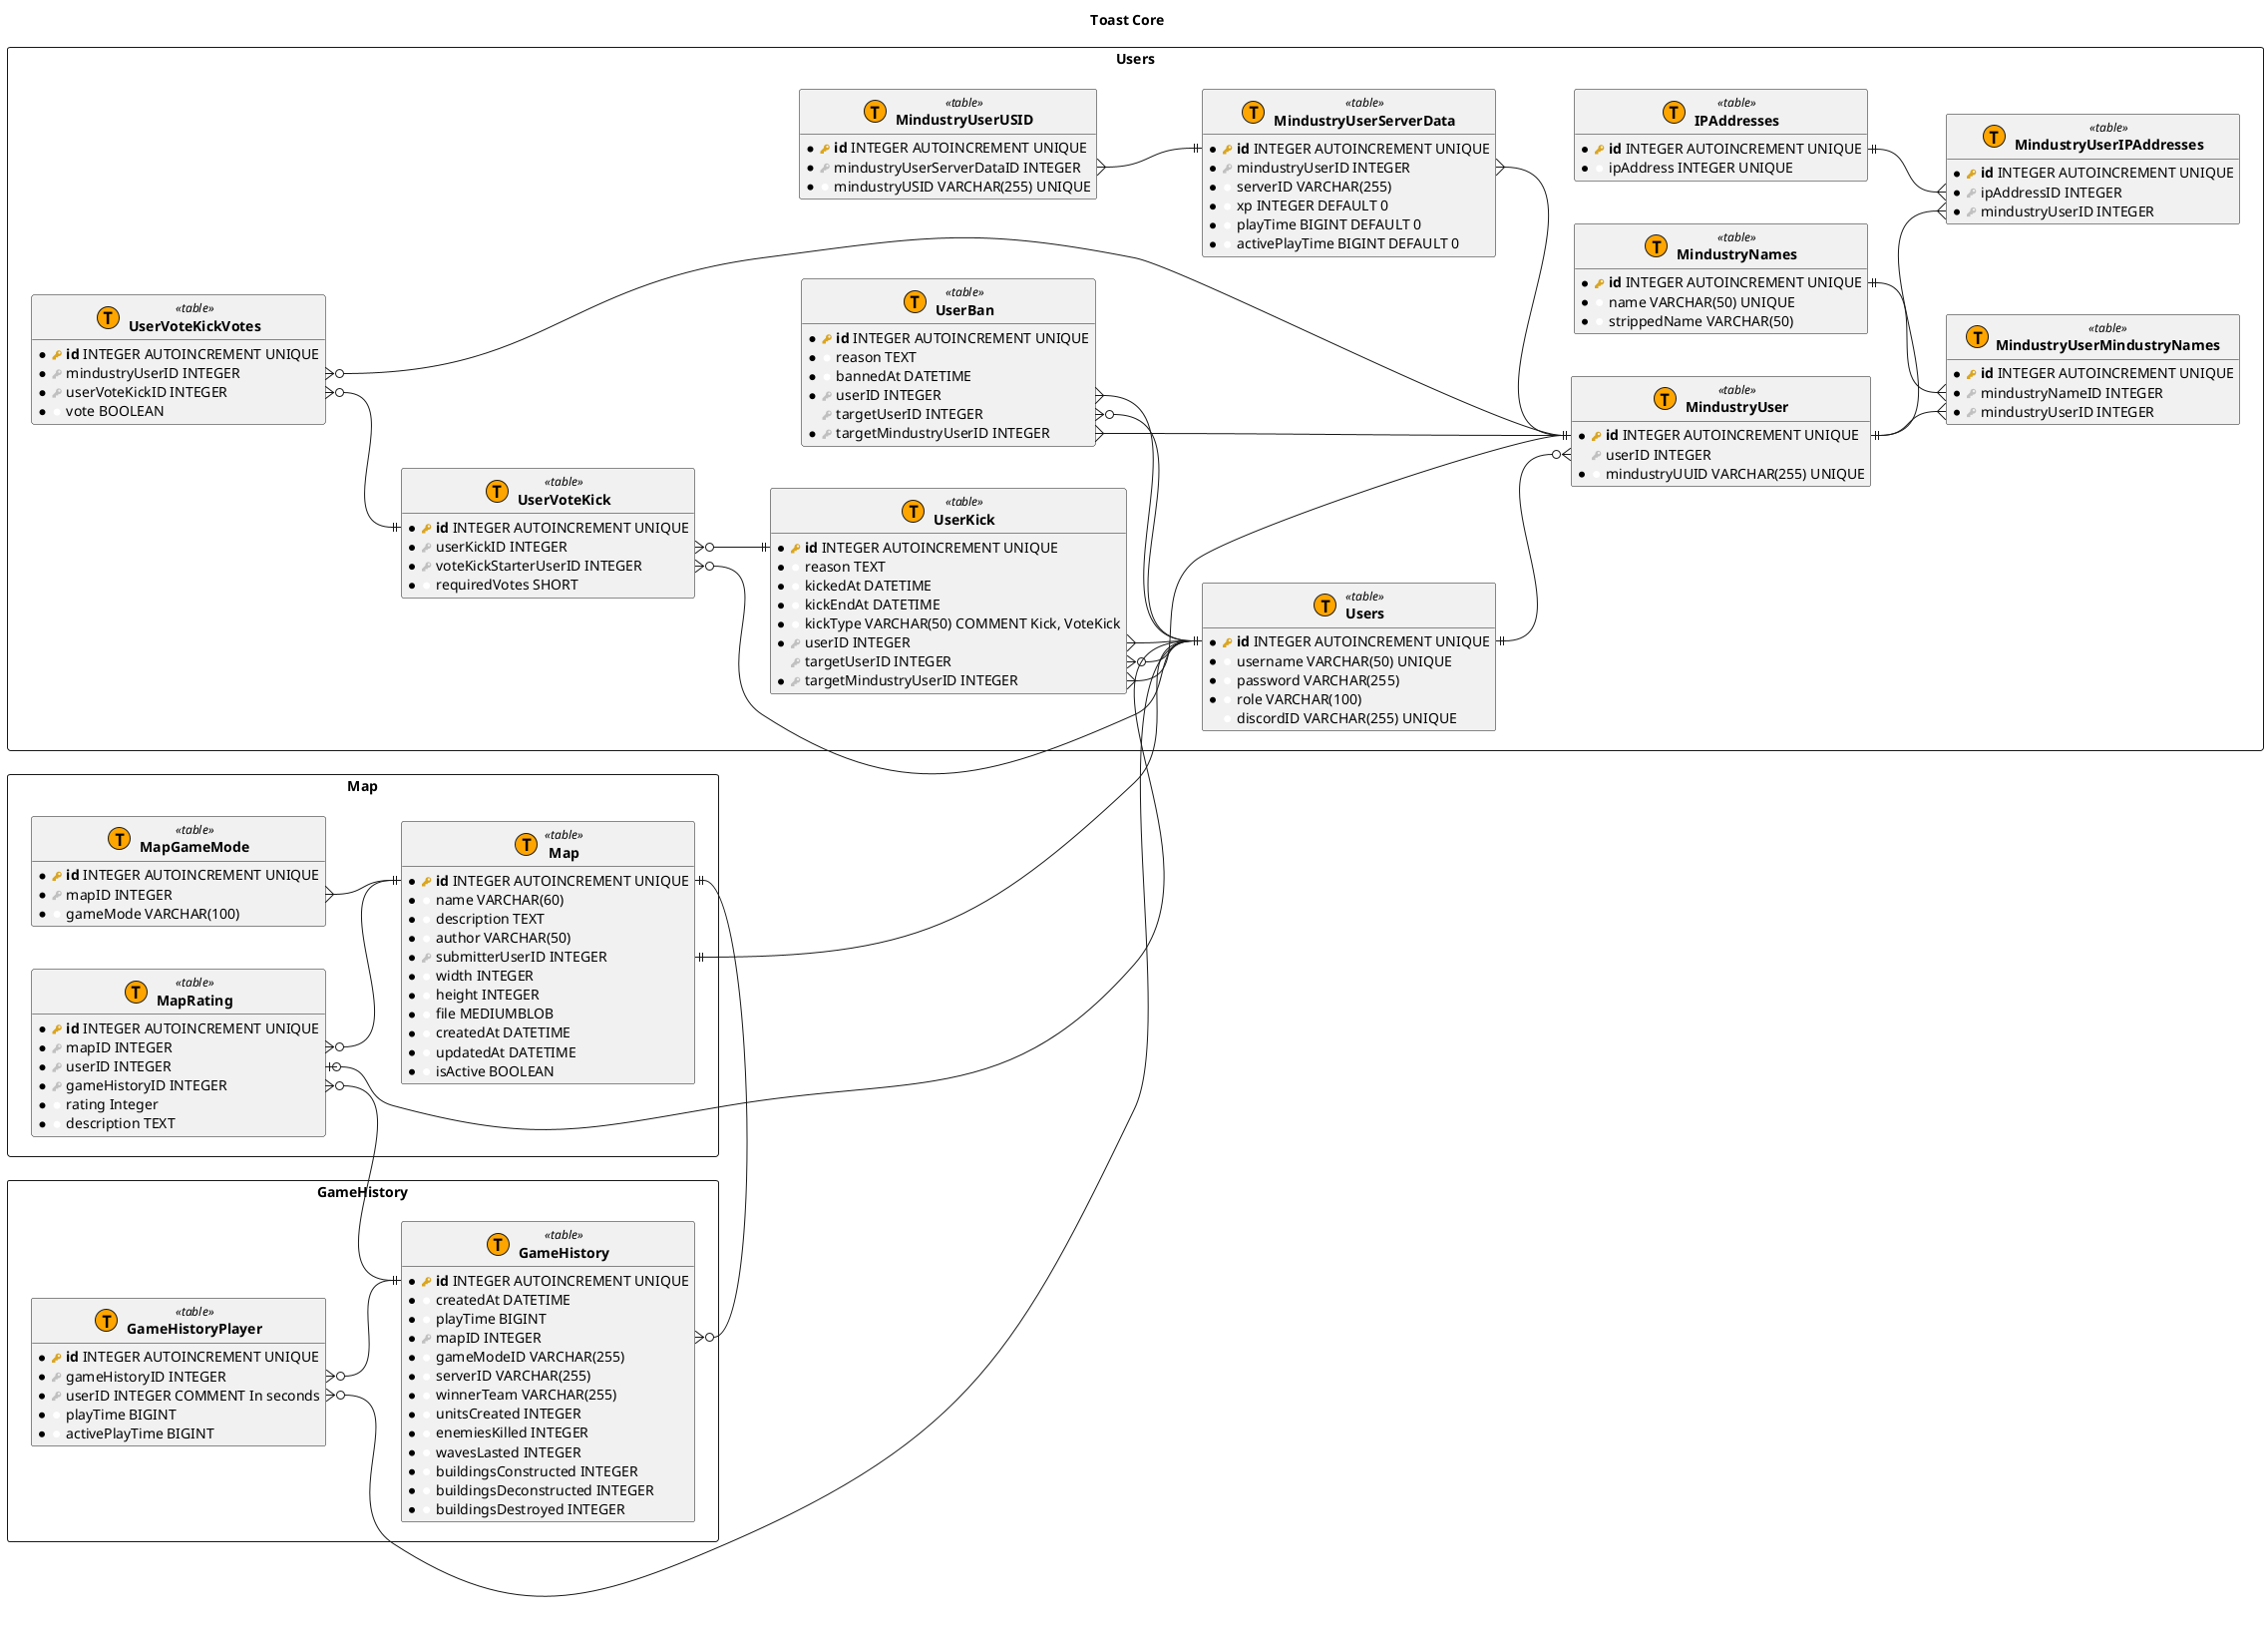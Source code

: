 @startuml

hide empty methods

!procedure $schema($name)
package "$name" as $name <<Rectangle>>
!endprocedure

!procedure $table($name)
entity "<b>$name</b>" as $name << (T, Orange) table >>
!endprocedure

!procedure $view($name)
entity "<b>$name</b>" as $name << (V, Aquamarine) view >>
!endprocedure

!procedure $pk($name)
<color:#GoldenRod><&key></color> <b>$name</b>
!endprocedure

!procedure $fk($name)
<color:#Silver><&key></color> $name
!endprocedure

!procedure $column($name)
{field} <color:#White><&media-record></color> $name
!endprocedure

title "Toast Core"

left to right direction

$schema("Users") {
    $table("Users") {
        * $pk("id") INTEGER AUTOINCREMENT UNIQUE
        * $column("username") VARCHAR(50) UNIQUE
        * $column("password") VARCHAR(255)
        * $column("role") VARCHAR(100)
          $column("discordID") VARCHAR(255) UNIQUE
    }

    $table("MindustryUserServerData") {
        * $pk("id") INTEGER AUTOINCREMENT UNIQUE
        * $fk("mindustryUserID") INTEGER
        * $column("serverID") VARCHAR(255)
        * $column("xp") INTEGER DEFAULT 0
        * $column("playTime") BIGINT DEFAULT 0
        * $column("activePlayTime") BIGINT DEFAULT 0
    }

    $table("MindustryUser") {
        * $pk("id") INTEGER AUTOINCREMENT UNIQUE
          $fk("userID") INTEGER
        * $column("mindustryUUID") VARCHAR(255) UNIQUE
    }

    $table("MindustryUserUSID") {
        * $pk("id") INTEGER AUTOINCREMENT UNIQUE
        * $fk("mindustryUserServerDataID") INTEGER
        * $column("mindustryUSID") VARCHAR(255) UNIQUE
    }

    $table("MindustryUserIPAddresses") {
        * $pk("id") INTEGER AUTOINCREMENT UNIQUE
        * $fk("ipAddressID") INTEGER
        * $fk("mindustryUserID") INTEGER
    }

    $table("MindustryUserMindustryNames") {
        * $pk("id") INTEGER AUTOINCREMENT UNIQUE
        * $fk("mindustryNameID") INTEGER
        * $fk("mindustryUserID") INTEGER
    }

    $table("IPAddresses") {
        * $pk("id") INTEGER AUTOINCREMENT UNIQUE
        * $column("ipAddress") INTEGER UNIQUE
    }

    $table("MindustryNames") {
        * $pk("id") INTEGER AUTOINCREMENT UNIQUE
        * $column("name") VARCHAR(50) UNIQUE
        * $column("strippedName") VARCHAR(50)
    }

    $table("UserKick") {
        * $pk("id") INTEGER AUTOINCREMENT UNIQUE
        * $column("reason") TEXT
        * $column("kickedAt") DATETIME
        * $column("kickEndAt") DATETIME
        * $column("kickType") VARCHAR(50) COMMENT Kick, VoteKick
        * $fk("userID") INTEGER
          $fk("targetUserID") INTEGER
        * $fk("targetMindustryUserID") INTEGER
    }

    $table("UserVoteKick") {
        * $pk("id") INTEGER AUTOINCREMENT UNIQUE
        * $fk("userKickID") INTEGER
        * $fk("voteKickStarterUserID") INTEGER
        * $column("requiredVotes") SHORT
    }

    $table("UserVoteKickVotes") {
        * $pk("id") INTEGER AUTOINCREMENT UNIQUE
        * $fk("mindustryUserID") INTEGER
        * $fk("userVoteKickID") INTEGER
        * $column("vote") BOOLEAN
    }

    $table("UserBan") {
        * $pk("id") INTEGER AUTOINCREMENT UNIQUE
        * $column("reason") TEXT
        * $column("bannedAt") DATETIME
        * $fk("userID") INTEGER
          $fk("targetUserID") INTEGER
        * $fk("targetMindustryUserID") INTEGER
    }

    Users::id ||--o{ MindustryUser::userID
    MindustryUserServerData::mindustryUserID }--|| MindustryUser::id

    MindustryUserUSID::mindustryUserServerDataID }--|| MindustryUserServerData::id

    MindustryUser::id ||--{ MindustryUserIPAddresses::mindustryUserID
    IPAddresses::id ||--{ MindustryUserIPAddresses::ipAddressID
    MindustryUser::id ||--{ MindustryUserMindustryNames::mindustryUserID
    MindustryNames::id ||--{ MindustryUserMindustryNames::mindustryNameID

    UserKick::userID }--|| Users::id
    UserKick::targetUserID }o--|| Users::id
    UserKick::targetMindustryUserID }--|| MindustryUser::id

    UserVoteKick::voteKickStarterUserID }o--|| Users::id
    UserVoteKick::userKickID }o--|| UserKick::id

    UserVoteKickVotes::userVoteKickID }o--|| UserVoteKick::id
    UserVoteKickVotes::mindustryUserID }o--|| MindustryUser::id

    UserBan::userID }--|| Users::id
    UserBan::targetUserID }o--|| Users::id
    UserBan::targetMindustryUserID }--|| MindustryUser::id
}

$schema("Map") {
    $table("Map") {
        * $pk("id") INTEGER AUTOINCREMENT UNIQUE
        * $column("name") VARCHAR(60)
        * $column("description") TEXT
        * $column("author") VARCHAR(50)
        * $fk("submitterUserID") INTEGER
        * $column("width") INTEGER
        * $column("height") INTEGER
        * $column("file") MEDIUMBLOB
        * $column("createdAt") DATETIME
        * $column("updatedAt") DATETIME
        * $column("isActive") BOOLEAN
    }

    $table("MapGameMode") {
        * $pk("id") INTEGER AUTOINCREMENT UNIQUE
        * $fk("mapID") INTEGER
        * $column("gameMode") VARCHAR(100)
    }

    $table("MapRating") {
        * $pk("id") INTEGER AUTOINCREMENT UNIQUE
        * $fk("mapID") INTEGER
        * $fk("userID") INTEGER
        * $fk("gameHistoryID") INTEGER
        * $column("rating") Integer
        * $column("description") TEXT
    }

    Map::submitterUserID ||---|| Users.Users::id
    MapRating::mapID }o--|| Map::id
    MapRating::userID |o--|| Users.Users::id

    MapGameMode::mapID }--|| Map::id
}

$schema("GameHistory") {
    $table("GameHistory") {
        * $pk("id") INTEGER AUTOINCREMENT UNIQUE
        * $column("createdAt") DATETIME
        * $column("playTime") BIGINT
        * $fk("mapID") INTEGER
        * $column("gameModeID") VARCHAR(255)
        * $column("serverID") VARCHAR(255)
        * $column("winnerTeam") VARCHAR(255)
        * $column("unitsCreated") INTEGER
        * $column("enemiesKilled") INTEGER
        * $column("wavesLasted") INTEGER
        * $column("buildingsConstructed") INTEGER
        * $column("buildingsDeconstructed") INTEGER
        * $column("buildingsDestroyed") INTEGER
    }

    $table("GameHistoryPlayer") {
        * $pk("id") INTEGER AUTOINCREMENT UNIQUE
        * $fk("gameHistoryID") INTEGER
        * $fk("userID") INTEGER COMMENT In seconds
        * $column("playTime") BIGINT
        * $column("activePlayTime") BIGINT
    }

    GameHistoryPlayer::gameHistoryID }o--|| GameHistory::id
    GameHistoryPlayer::userID }o--|| Users.Users::id
    GameHistory::mapID }o--|| Map.Map::id
}

Map.MapRating::gameHistoryID }o--|| GameHistory.GameHistory::id

@enduml